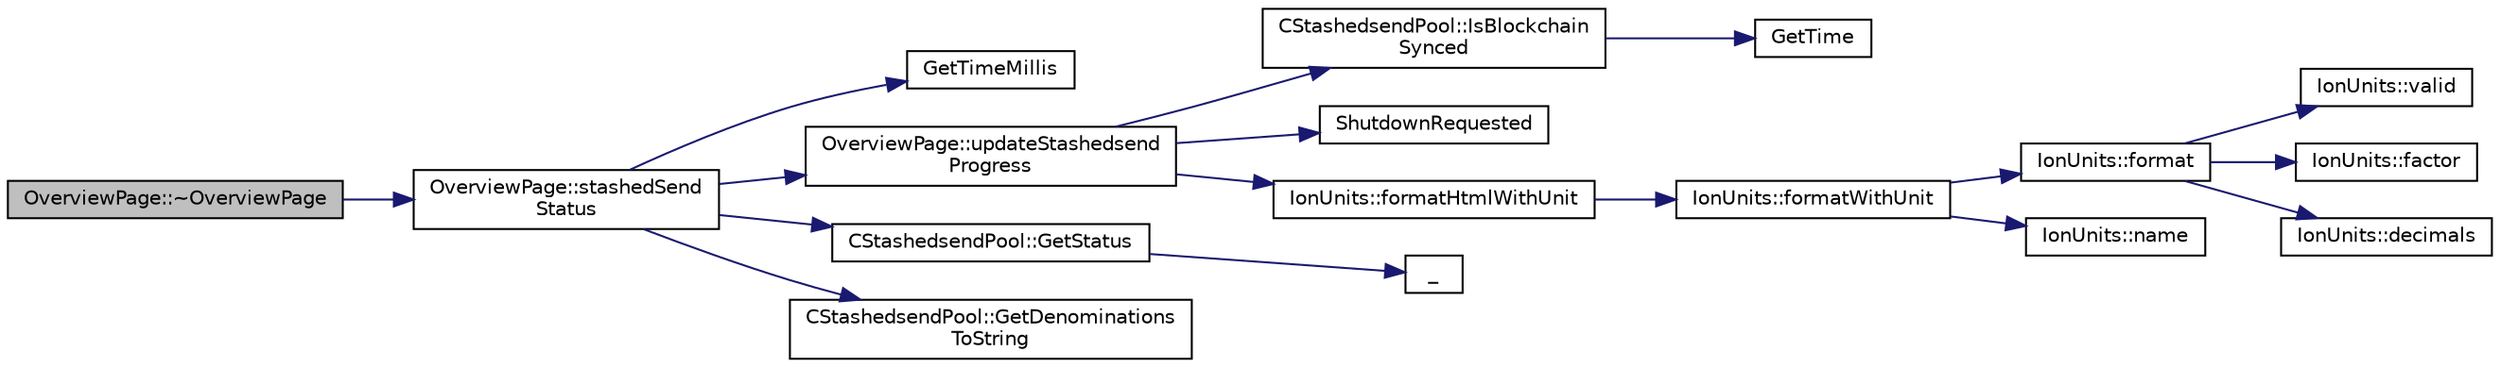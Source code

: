 digraph "OverviewPage::~OverviewPage"
{
  edge [fontname="Helvetica",fontsize="10",labelfontname="Helvetica",labelfontsize="10"];
  node [fontname="Helvetica",fontsize="10",shape=record];
  rankdir="LR";
  Node22 [label="OverviewPage::~OverviewPage",height=0.2,width=0.4,color="black", fillcolor="grey75", style="filled", fontcolor="black"];
  Node22 -> Node23 [color="midnightblue",fontsize="10",style="solid",fontname="Helvetica"];
  Node23 [label="OverviewPage::stashedSend\lStatus",height=0.2,width=0.4,color="black", fillcolor="white", style="filled",URL="$class_overview_page.html#ac6d1b3475132a87b31c1510014e4d0e7"];
  Node23 -> Node24 [color="midnightblue",fontsize="10",style="solid",fontname="Helvetica"];
  Node24 [label="GetTimeMillis",height=0.2,width=0.4,color="black", fillcolor="white", style="filled",URL="$util_8h.html#a139d0fe6387b9e230a9b8bb12d9b43b9"];
  Node23 -> Node25 [color="midnightblue",fontsize="10",style="solid",fontname="Helvetica"];
  Node25 [label="OverviewPage::updateStashedsend\lProgress",height=0.2,width=0.4,color="black", fillcolor="white", style="filled",URL="$class_overview_page.html#acf4dda06d83173e5c701f4953c6a09aa"];
  Node25 -> Node26 [color="midnightblue",fontsize="10",style="solid",fontname="Helvetica"];
  Node26 [label="CStashedsendPool::IsBlockchain\lSynced",height=0.2,width=0.4,color="black", fillcolor="white", style="filled",URL="$class_c_stashedsend_pool.html#ac16a6c8b1f65273204453d723423acf9",tooltip="from masternode-sync.h "];
  Node26 -> Node27 [color="midnightblue",fontsize="10",style="solid",fontname="Helvetica"];
  Node27 [label="GetTime",height=0.2,width=0.4,color="black", fillcolor="white", style="filled",URL="$util_8cpp.html#a46fac5fba8ba905b5f9acb364f5d8c6f"];
  Node25 -> Node28 [color="midnightblue",fontsize="10",style="solid",fontname="Helvetica"];
  Node28 [label="ShutdownRequested",height=0.2,width=0.4,color="black", fillcolor="white", style="filled",URL="$init_8cpp.html#a6f201ca9fe6b594f1985c12b4482ea5a"];
  Node25 -> Node29 [color="midnightblue",fontsize="10",style="solid",fontname="Helvetica"];
  Node29 [label="IonUnits::formatHtmlWithUnit",height=0.2,width=0.4,color="black", fillcolor="white", style="filled",URL="$class_ion_units.html#a93a4fcdd7d407be3b5ff404c678d7bf3"];
  Node29 -> Node30 [color="midnightblue",fontsize="10",style="solid",fontname="Helvetica"];
  Node30 [label="IonUnits::formatWithUnit",height=0.2,width=0.4,color="black", fillcolor="white", style="filled",URL="$class_ion_units.html#a07052cd4b4b8496b73ffe657432a8624",tooltip="Format as string (with unit) "];
  Node30 -> Node31 [color="midnightblue",fontsize="10",style="solid",fontname="Helvetica"];
  Node31 [label="IonUnits::format",height=0.2,width=0.4,color="black", fillcolor="white", style="filled",URL="$class_ion_units.html#a7cf8cdbd0a24c418ae91b511fac5bee4",tooltip="Format as string. "];
  Node31 -> Node32 [color="midnightblue",fontsize="10",style="solid",fontname="Helvetica"];
  Node32 [label="IonUnits::valid",height=0.2,width=0.4,color="black", fillcolor="white", style="filled",URL="$class_ion_units.html#a23c5b1306ed473dbb2375a6675a2ce13",tooltip="Is unit ID valid? "];
  Node31 -> Node33 [color="midnightblue",fontsize="10",style="solid",fontname="Helvetica"];
  Node33 [label="IonUnits::factor",height=0.2,width=0.4,color="black", fillcolor="white", style="filled",URL="$class_ion_units.html#a210814a200496caf63083ed4abd1bd24",tooltip="Number of Satoshis (1e-8) per unit. "];
  Node31 -> Node34 [color="midnightblue",fontsize="10",style="solid",fontname="Helvetica"];
  Node34 [label="IonUnits::decimals",height=0.2,width=0.4,color="black", fillcolor="white", style="filled",URL="$class_ion_units.html#a5e9c7a5b666b858c171760273c51c9d7",tooltip="Number of decimals left. "];
  Node30 -> Node35 [color="midnightblue",fontsize="10",style="solid",fontname="Helvetica"];
  Node35 [label="IonUnits::name",height=0.2,width=0.4,color="black", fillcolor="white", style="filled",URL="$class_ion_units.html#a5bb4881389b09aeeb0bc235e87e0a42f",tooltip="Short name. "];
  Node23 -> Node36 [color="midnightblue",fontsize="10",style="solid",fontname="Helvetica"];
  Node36 [label="CStashedsendPool::GetStatus",height=0.2,width=0.4,color="black", fillcolor="white", style="filled",URL="$class_c_stashedsend_pool.html#a0f69c1f85ac76ac2682ce16a50398295"];
  Node36 -> Node37 [color="midnightblue",fontsize="10",style="solid",fontname="Helvetica"];
  Node37 [label="_",height=0.2,width=0.4,color="black", fillcolor="white", style="filled",URL="$ui__interface_8h.html#aad133bb6103b53cebf03fd01e2f11ba1",tooltip="Translation function: Call Translate signal on UI interface, which returns a boost::optional result..."];
  Node23 -> Node38 [color="midnightblue",fontsize="10",style="solid",fontname="Helvetica"];
  Node38 [label="CStashedsendPool::GetDenominations\lToString",height=0.2,width=0.4,color="black", fillcolor="white", style="filled",URL="$class_c_stashedsend_pool.html#a87608c1b462606cebdbf6acb30789e87"];
}
